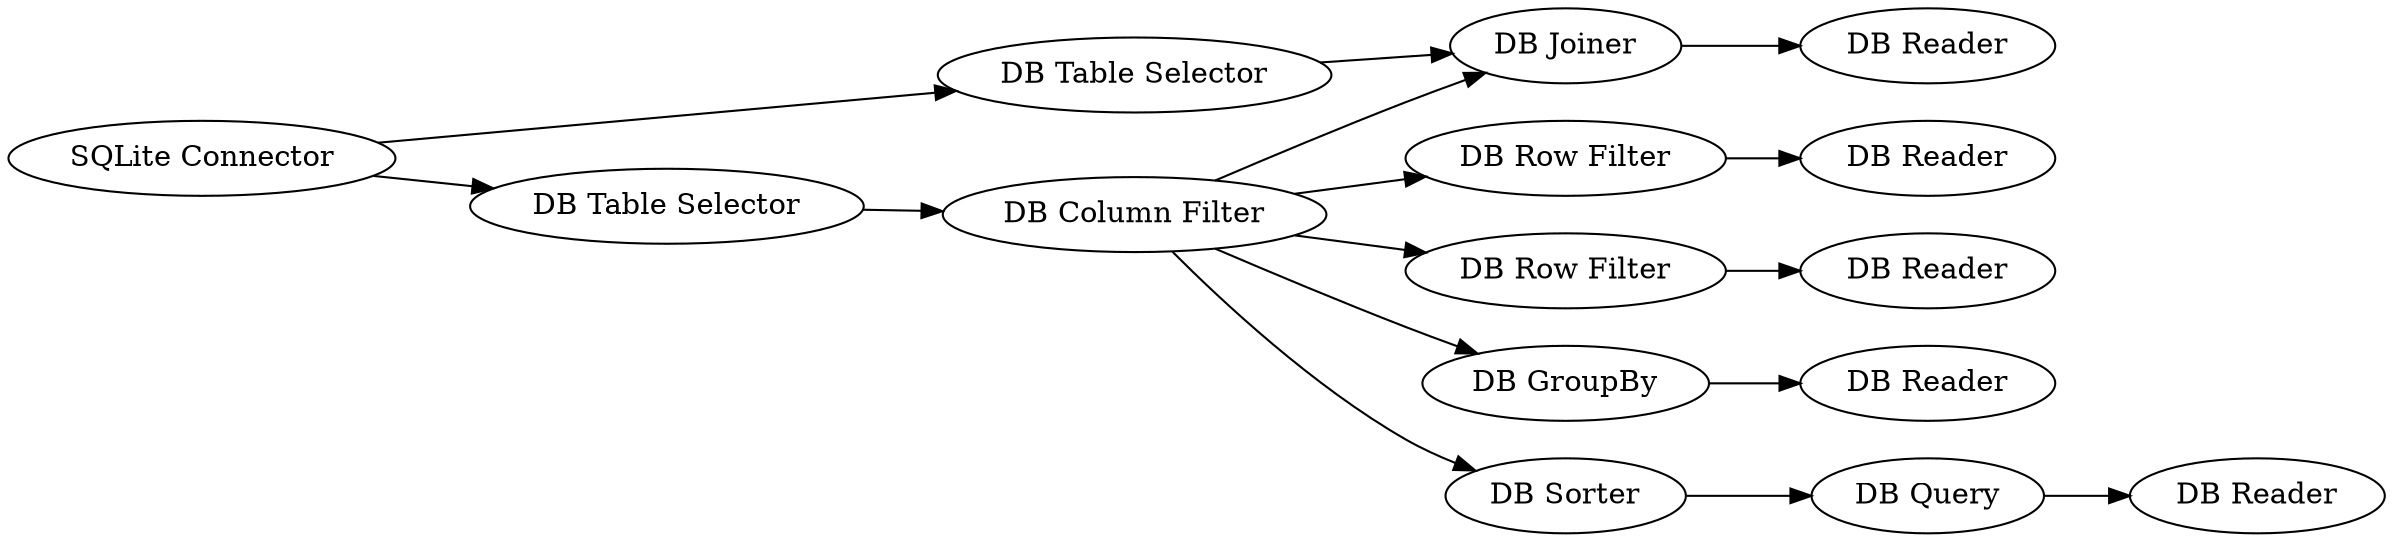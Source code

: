 digraph {
	189 [label="SQLite Connector"]
	190 [label="DB Table Selector"]
	191 [label="DB Table Selector"]
	192 [label="DB Column Filter"]
	193 [label="DB Joiner"]
	194 [label="DB Row Filter"]
	195 [label="DB Row Filter"]
	196 [label="DB GroupBy"]
	197 [label="DB Reader"]
	198 [label="DB Reader"]
	199 [label="DB Reader"]
	200 [label="DB Reader"]
	201 [label="DB Sorter"]
	202 [label="DB Query"]
	203 [label="DB Reader"]
	189 -> 191
	189 -> 190
	190 -> 193
	191 -> 192
	192 -> 193
	192 -> 194
	192 -> 195
	192 -> 196
	192 -> 201
	193 -> 197
	194 -> 198
	195 -> 199
	196 -> 200
	201 -> 202
	202 -> 203
	rankdir=LR
}
